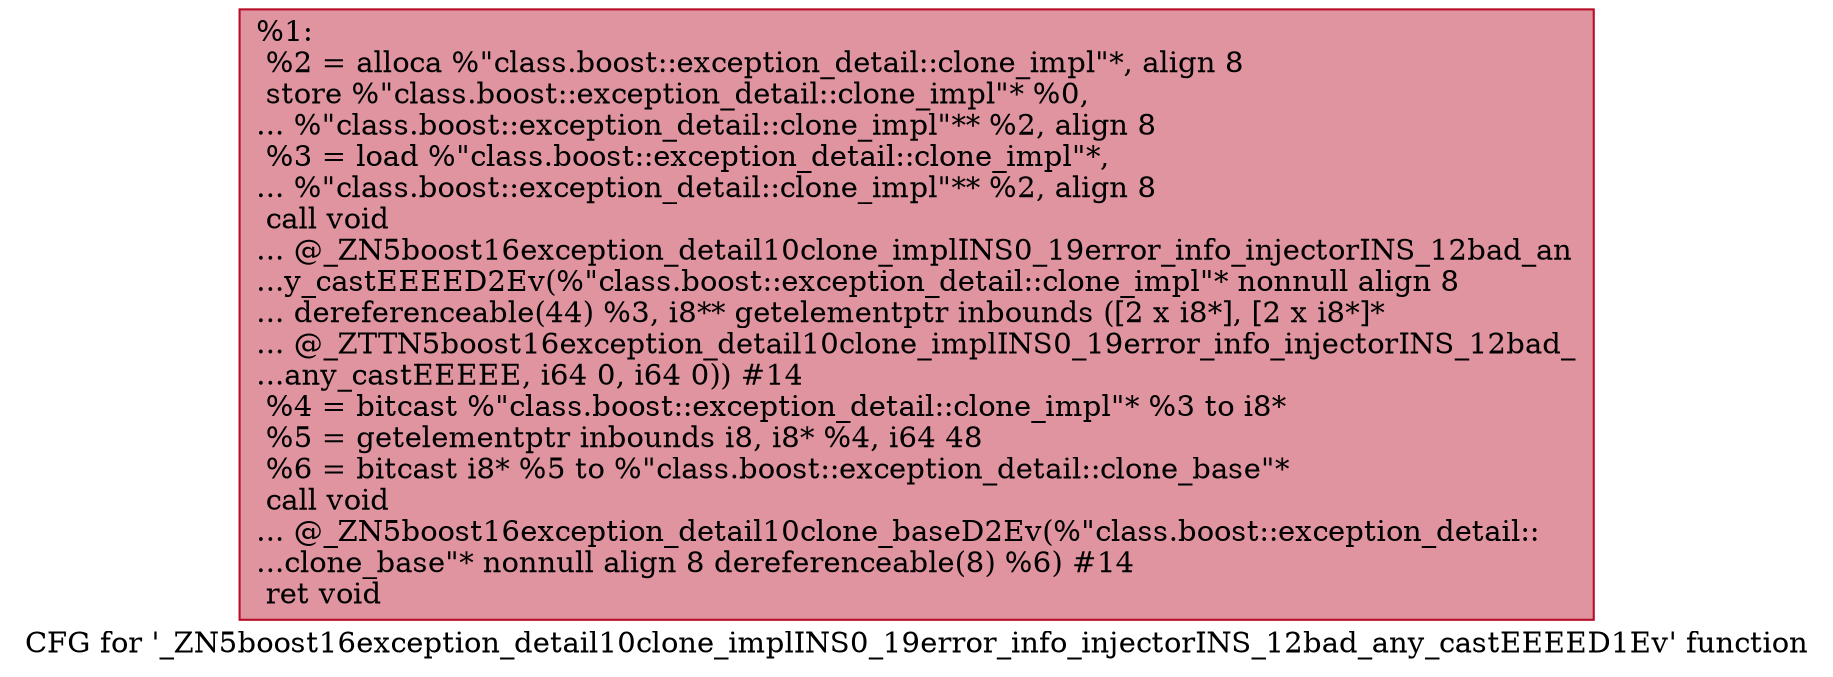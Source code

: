 digraph "CFG for '_ZN5boost16exception_detail10clone_implINS0_19error_info_injectorINS_12bad_any_castEEEED1Ev' function" {
	label="CFG for '_ZN5boost16exception_detail10clone_implINS0_19error_info_injectorINS_12bad_any_castEEEED1Ev' function";

	Node0x55aa9bb86d10 [shape=record,color="#b70d28ff", style=filled, fillcolor="#b70d2870",label="{%1:\l  %2 = alloca %\"class.boost::exception_detail::clone_impl\"*, align 8\l  store %\"class.boost::exception_detail::clone_impl\"* %0,\l... %\"class.boost::exception_detail::clone_impl\"** %2, align 8\l  %3 = load %\"class.boost::exception_detail::clone_impl\"*,\l... %\"class.boost::exception_detail::clone_impl\"** %2, align 8\l  call void\l... @_ZN5boost16exception_detail10clone_implINS0_19error_info_injectorINS_12bad_an\l...y_castEEEED2Ev(%\"class.boost::exception_detail::clone_impl\"* nonnull align 8\l... dereferenceable(44) %3, i8** getelementptr inbounds ([2 x i8*], [2 x i8*]*\l... @_ZTTN5boost16exception_detail10clone_implINS0_19error_info_injectorINS_12bad_\l...any_castEEEEE, i64 0, i64 0)) #14\l  %4 = bitcast %\"class.boost::exception_detail::clone_impl\"* %3 to i8*\l  %5 = getelementptr inbounds i8, i8* %4, i64 48\l  %6 = bitcast i8* %5 to %\"class.boost::exception_detail::clone_base\"*\l  call void\l... @_ZN5boost16exception_detail10clone_baseD2Ev(%\"class.boost::exception_detail::\l...clone_base\"* nonnull align 8 dereferenceable(8) %6) #14\l  ret void\l}"];
}
